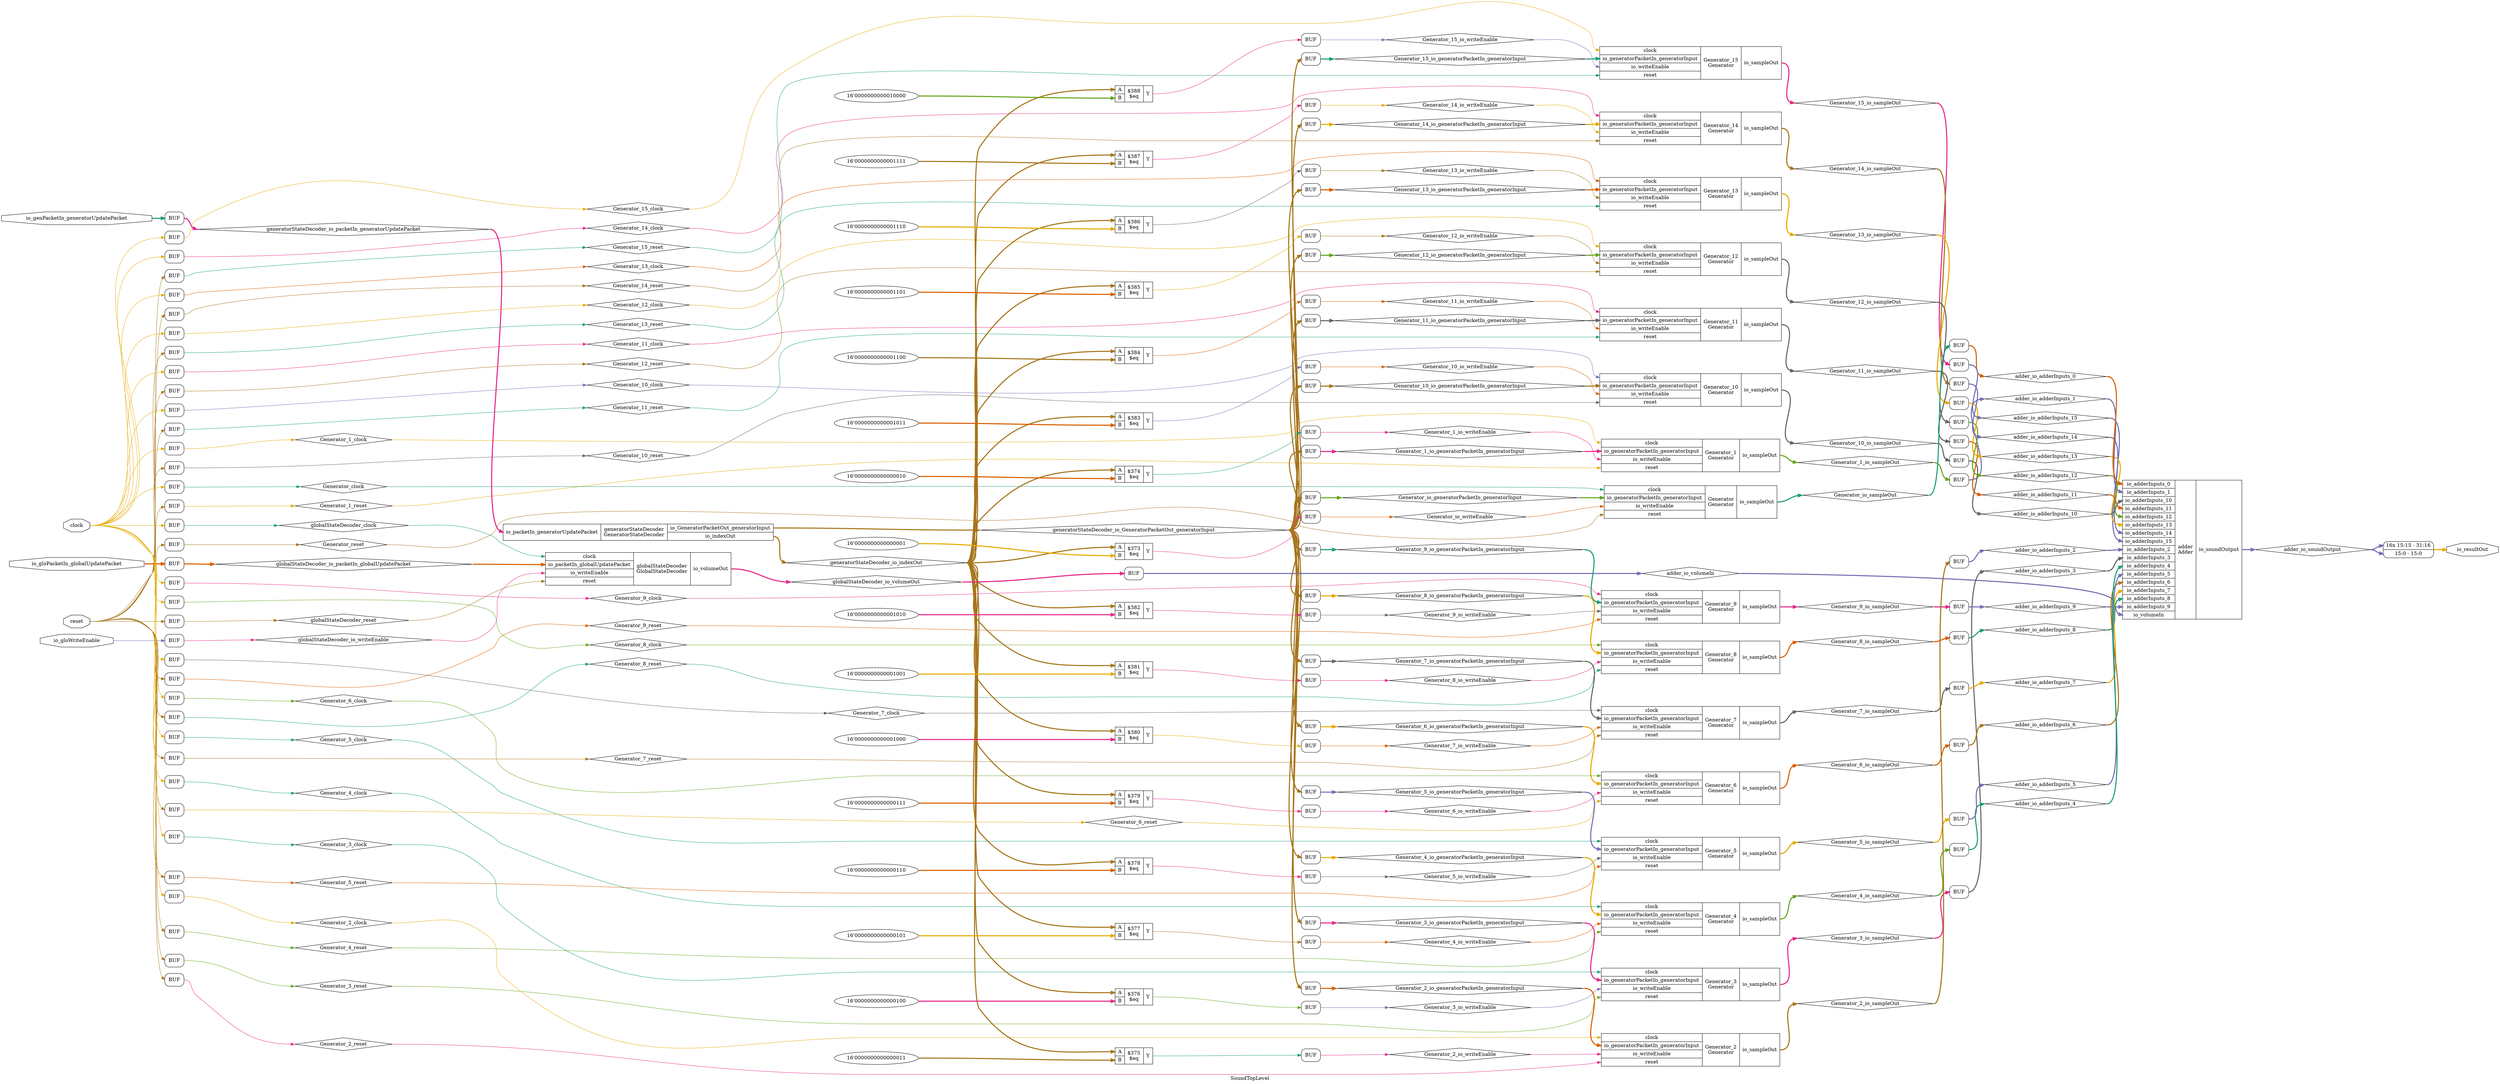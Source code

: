 digraph "SoundTopLevel" {
label="SoundTopLevel";
rankdir="LR";
remincross=true;
n17 [ shape=diamond, label="Generator_15_io_sampleOut", color="black", fontcolor="black" ];
n18 [ shape=diamond, label="Generator_15_io_writeEnable", color="black", fontcolor="black" ];
n19 [ shape=diamond, label="Generator_15_io_generatorPacketIn_generatorInput", color="black", fontcolor="black" ];
n20 [ shape=diamond, label="Generator_15_reset", color="black", fontcolor="black" ];
n21 [ shape=diamond, label="Generator_15_clock", color="black", fontcolor="black" ];
n22 [ shape=diamond, label="Generator_14_io_sampleOut", color="black", fontcolor="black" ];
n23 [ shape=diamond, label="Generator_14_io_writeEnable", color="black", fontcolor="black" ];
n24 [ shape=diamond, label="Generator_14_io_generatorPacketIn_generatorInput", color="black", fontcolor="black" ];
n25 [ shape=diamond, label="Generator_14_reset", color="black", fontcolor="black" ];
n26 [ shape=diamond, label="Generator_14_clock", color="black", fontcolor="black" ];
n27 [ shape=diamond, label="Generator_13_io_sampleOut", color="black", fontcolor="black" ];
n28 [ shape=diamond, label="Generator_13_io_writeEnable", color="black", fontcolor="black" ];
n29 [ shape=diamond, label="Generator_13_io_generatorPacketIn_generatorInput", color="black", fontcolor="black" ];
n30 [ shape=diamond, label="Generator_13_reset", color="black", fontcolor="black" ];
n31 [ shape=diamond, label="Generator_13_clock", color="black", fontcolor="black" ];
n32 [ shape=diamond, label="Generator_12_io_sampleOut", color="black", fontcolor="black" ];
n33 [ shape=diamond, label="Generator_12_io_writeEnable", color="black", fontcolor="black" ];
n34 [ shape=diamond, label="Generator_12_io_generatorPacketIn_generatorInput", color="black", fontcolor="black" ];
n35 [ shape=diamond, label="Generator_12_reset", color="black", fontcolor="black" ];
n36 [ shape=diamond, label="Generator_12_clock", color="black", fontcolor="black" ];
n37 [ shape=diamond, label="Generator_11_io_sampleOut", color="black", fontcolor="black" ];
n38 [ shape=diamond, label="Generator_11_io_writeEnable", color="black", fontcolor="black" ];
n39 [ shape=diamond, label="Generator_11_io_generatorPacketIn_generatorInput", color="black", fontcolor="black" ];
n40 [ shape=diamond, label="Generator_11_reset", color="black", fontcolor="black" ];
n41 [ shape=diamond, label="Generator_11_clock", color="black", fontcolor="black" ];
n42 [ shape=diamond, label="Generator_10_io_sampleOut", color="black", fontcolor="black" ];
n43 [ shape=diamond, label="Generator_10_io_writeEnable", color="black", fontcolor="black" ];
n44 [ shape=diamond, label="Generator_10_io_generatorPacketIn_generatorInput", color="black", fontcolor="black" ];
n45 [ shape=diamond, label="Generator_10_reset", color="black", fontcolor="black" ];
n46 [ shape=diamond, label="Generator_10_clock", color="black", fontcolor="black" ];
n47 [ shape=diamond, label="Generator_9_io_sampleOut", color="black", fontcolor="black" ];
n48 [ shape=diamond, label="Generator_9_io_writeEnable", color="black", fontcolor="black" ];
n49 [ shape=diamond, label="Generator_9_io_generatorPacketIn_generatorInput", color="black", fontcolor="black" ];
n50 [ shape=diamond, label="Generator_9_reset", color="black", fontcolor="black" ];
n51 [ shape=diamond, label="Generator_9_clock", color="black", fontcolor="black" ];
n52 [ shape=diamond, label="Generator_8_io_sampleOut", color="black", fontcolor="black" ];
n53 [ shape=diamond, label="Generator_8_io_writeEnable", color="black", fontcolor="black" ];
n54 [ shape=diamond, label="Generator_8_io_generatorPacketIn_generatorInput", color="black", fontcolor="black" ];
n55 [ shape=diamond, label="Generator_8_reset", color="black", fontcolor="black" ];
n56 [ shape=diamond, label="Generator_8_clock", color="black", fontcolor="black" ];
n57 [ shape=diamond, label="Generator_7_io_sampleOut", color="black", fontcolor="black" ];
n58 [ shape=diamond, label="Generator_7_io_writeEnable", color="black", fontcolor="black" ];
n59 [ shape=diamond, label="Generator_7_io_generatorPacketIn_generatorInput", color="black", fontcolor="black" ];
n60 [ shape=diamond, label="Generator_7_reset", color="black", fontcolor="black" ];
n61 [ shape=diamond, label="Generator_7_clock", color="black", fontcolor="black" ];
n62 [ shape=diamond, label="Generator_6_io_sampleOut", color="black", fontcolor="black" ];
n63 [ shape=diamond, label="Generator_6_io_writeEnable", color="black", fontcolor="black" ];
n64 [ shape=diamond, label="Generator_6_io_generatorPacketIn_generatorInput", color="black", fontcolor="black" ];
n65 [ shape=diamond, label="Generator_6_reset", color="black", fontcolor="black" ];
n66 [ shape=diamond, label="Generator_6_clock", color="black", fontcolor="black" ];
n67 [ shape=diamond, label="Generator_5_io_sampleOut", color="black", fontcolor="black" ];
n68 [ shape=diamond, label="Generator_5_io_writeEnable", color="black", fontcolor="black" ];
n69 [ shape=diamond, label="Generator_5_io_generatorPacketIn_generatorInput", color="black", fontcolor="black" ];
n70 [ shape=diamond, label="Generator_5_reset", color="black", fontcolor="black" ];
n71 [ shape=diamond, label="Generator_5_clock", color="black", fontcolor="black" ];
n72 [ shape=diamond, label="Generator_4_io_sampleOut", color="black", fontcolor="black" ];
n73 [ shape=diamond, label="Generator_4_io_writeEnable", color="black", fontcolor="black" ];
n74 [ shape=diamond, label="Generator_4_io_generatorPacketIn_generatorInput", color="black", fontcolor="black" ];
n75 [ shape=diamond, label="Generator_4_reset", color="black", fontcolor="black" ];
n76 [ shape=diamond, label="Generator_4_clock", color="black", fontcolor="black" ];
n77 [ shape=diamond, label="Generator_3_io_sampleOut", color="black", fontcolor="black" ];
n78 [ shape=diamond, label="Generator_3_io_writeEnable", color="black", fontcolor="black" ];
n79 [ shape=diamond, label="Generator_3_io_generatorPacketIn_generatorInput", color="black", fontcolor="black" ];
n80 [ shape=diamond, label="Generator_3_reset", color="black", fontcolor="black" ];
n81 [ shape=diamond, label="Generator_3_clock", color="black", fontcolor="black" ];
n82 [ shape=diamond, label="Generator_2_io_sampleOut", color="black", fontcolor="black" ];
n83 [ shape=diamond, label="Generator_2_io_writeEnable", color="black", fontcolor="black" ];
n84 [ shape=diamond, label="Generator_2_io_generatorPacketIn_generatorInput", color="black", fontcolor="black" ];
n85 [ shape=diamond, label="Generator_2_reset", color="black", fontcolor="black" ];
n86 [ shape=diamond, label="Generator_2_clock", color="black", fontcolor="black" ];
n87 [ shape=diamond, label="Generator_1_io_sampleOut", color="black", fontcolor="black" ];
n88 [ shape=diamond, label="Generator_1_io_writeEnable", color="black", fontcolor="black" ];
n89 [ shape=diamond, label="Generator_1_io_generatorPacketIn_generatorInput", color="black", fontcolor="black" ];
n90 [ shape=diamond, label="Generator_1_reset", color="black", fontcolor="black" ];
n91 [ shape=diamond, label="Generator_1_clock", color="black", fontcolor="black" ];
n92 [ shape=diamond, label="Generator_io_sampleOut", color="black", fontcolor="black" ];
n93 [ shape=diamond, label="Generator_io_writeEnable", color="black", fontcolor="black" ];
n94 [ shape=diamond, label="Generator_io_generatorPacketIn_generatorInput", color="black", fontcolor="black" ];
n95 [ shape=diamond, label="Generator_reset", color="black", fontcolor="black" ];
n96 [ shape=diamond, label="Generator_clock", color="black", fontcolor="black" ];
n97 [ shape=diamond, label="adder_io_soundOutput", color="black", fontcolor="black" ];
n98 [ shape=diamond, label="adder_io_volumeIn", color="black", fontcolor="black" ];
n99 [ shape=diamond, label="adder_io_adderInputs_15", color="black", fontcolor="black" ];
n100 [ shape=diamond, label="adder_io_adderInputs_14", color="black", fontcolor="black" ];
n101 [ shape=diamond, label="adder_io_adderInputs_13", color="black", fontcolor="black" ];
n102 [ shape=diamond, label="adder_io_adderInputs_12", color="black", fontcolor="black" ];
n103 [ shape=diamond, label="adder_io_adderInputs_11", color="black", fontcolor="black" ];
n104 [ shape=diamond, label="adder_io_adderInputs_10", color="black", fontcolor="black" ];
n105 [ shape=diamond, label="adder_io_adderInputs_9", color="black", fontcolor="black" ];
n106 [ shape=diamond, label="adder_io_adderInputs_8", color="black", fontcolor="black" ];
n107 [ shape=diamond, label="adder_io_adderInputs_7", color="black", fontcolor="black" ];
n108 [ shape=diamond, label="adder_io_adderInputs_6", color="black", fontcolor="black" ];
n109 [ shape=diamond, label="adder_io_adderInputs_5", color="black", fontcolor="black" ];
n110 [ shape=diamond, label="adder_io_adderInputs_4", color="black", fontcolor="black" ];
n111 [ shape=diamond, label="adder_io_adderInputs_3", color="black", fontcolor="black" ];
n112 [ shape=diamond, label="adder_io_adderInputs_2", color="black", fontcolor="black" ];
n113 [ shape=diamond, label="adder_io_adderInputs_1", color="black", fontcolor="black" ];
n114 [ shape=diamond, label="adder_io_adderInputs_0", color="black", fontcolor="black" ];
n115 [ shape=diamond, label="generatorStateDecoder_io_GeneratorPacketOut_generatorInput", color="black", fontcolor="black" ];
n116 [ shape=diamond, label="generatorStateDecoder_io_indexOut", color="black", fontcolor="black" ];
n117 [ shape=diamond, label="generatorStateDecoder_io_packetIn_generatorUpdatePacket", color="black", fontcolor="black" ];
n118 [ shape=diamond, label="globalStateDecoder_io_volumeOut", color="black", fontcolor="black" ];
n119 [ shape=diamond, label="globalStateDecoder_io_writeEnable", color="black", fontcolor="black" ];
n120 [ shape=diamond, label="globalStateDecoder_io_packetIn_globalUpdatePacket", color="black", fontcolor="black" ];
n121 [ shape=diamond, label="globalStateDecoder_reset", color="black", fontcolor="black" ];
n122 [ shape=diamond, label="globalStateDecoder_clock", color="black", fontcolor="black" ];
n123 [ shape=octagon, label="io_resultOut", color="black", fontcolor="black" ];
n124 [ shape=octagon, label="io_gloWriteEnable", color="black", fontcolor="black" ];
n125 [ shape=octagon, label="io_gloPacketIn_globalUpdatePacket", color="black", fontcolor="black" ];
n126 [ shape=octagon, label="io_genPacketIn_generatorUpdatePacket", color="black", fontcolor="black" ];
n127 [ shape=octagon, label="reset", color="black", fontcolor="black" ];
n128 [ shape=octagon, label="clock", color="black", fontcolor="black" ];
{ rank="source"; n124; n125; n126; n127; n128;}
{ rank="sink"; n123;}
v0 [ label="16'0000000000010000" ];
c132 [ shape=record, label="{{<p129> A|<p130> B}|$388\n$eq|{<p131> Y}}" ];
v1 [ label="16'0000000000001111" ];
c133 [ shape=record, label="{{<p129> A|<p130> B}|$387\n$eq|{<p131> Y}}" ];
v2 [ label="16'0000000000001110" ];
c134 [ shape=record, label="{{<p129> A|<p130> B}|$386\n$eq|{<p131> Y}}" ];
v3 [ label="16'0000000000001101" ];
c135 [ shape=record, label="{{<p129> A|<p130> B}|$385\n$eq|{<p131> Y}}" ];
v4 [ label="16'0000000000001100" ];
c136 [ shape=record, label="{{<p129> A|<p130> B}|$384\n$eq|{<p131> Y}}" ];
v5 [ label="16'0000000000001011" ];
c137 [ shape=record, label="{{<p129> A|<p130> B}|$383\n$eq|{<p131> Y}}" ];
v6 [ label="16'0000000000001010" ];
c138 [ shape=record, label="{{<p129> A|<p130> B}|$382\n$eq|{<p131> Y}}" ];
v7 [ label="16'0000000000001001" ];
c139 [ shape=record, label="{{<p129> A|<p130> B}|$381\n$eq|{<p131> Y}}" ];
v8 [ label="16'0000000000001000" ];
c140 [ shape=record, label="{{<p129> A|<p130> B}|$380\n$eq|{<p131> Y}}" ];
v9 [ label="16'0000000000000111" ];
c141 [ shape=record, label="{{<p129> A|<p130> B}|$379\n$eq|{<p131> Y}}" ];
v10 [ label="16'0000000000000110" ];
c142 [ shape=record, label="{{<p129> A|<p130> B}|$378\n$eq|{<p131> Y}}" ];
v11 [ label="16'0000000000000101" ];
c143 [ shape=record, label="{{<p129> A|<p130> B}|$377\n$eq|{<p131> Y}}" ];
v12 [ label="16'0000000000000100" ];
c144 [ shape=record, label="{{<p129> A|<p130> B}|$376\n$eq|{<p131> Y}}" ];
v13 [ label="16'0000000000000011" ];
c145 [ shape=record, label="{{<p129> A|<p130> B}|$375\n$eq|{<p131> Y}}" ];
v14 [ label="16'0000000000000010" ];
c146 [ shape=record, label="{{<p129> A|<p130> B}|$374\n$eq|{<p131> Y}}" ];
v15 [ label="16'0000000000000001" ];
c147 [ shape=record, label="{{<p129> A|<p130> B}|$373\n$eq|{<p131> Y}}" ];
c151 [ shape=record, label="{{<p128> clock|<p148> io_generatorPacketIn_generatorInput|<p149> io_writeEnable|<p127> reset}|Generator_15\nGenerator|{<p150> io_sampleOut}}" ];
c152 [ shape=record, label="{{<p128> clock|<p148> io_generatorPacketIn_generatorInput|<p149> io_writeEnable|<p127> reset}|Generator_14\nGenerator|{<p150> io_sampleOut}}" ];
c153 [ shape=record, label="{{<p128> clock|<p148> io_generatorPacketIn_generatorInput|<p149> io_writeEnable|<p127> reset}|Generator_13\nGenerator|{<p150> io_sampleOut}}" ];
c154 [ shape=record, label="{{<p128> clock|<p148> io_generatorPacketIn_generatorInput|<p149> io_writeEnable|<p127> reset}|Generator_12\nGenerator|{<p150> io_sampleOut}}" ];
c155 [ shape=record, label="{{<p128> clock|<p148> io_generatorPacketIn_generatorInput|<p149> io_writeEnable|<p127> reset}|Generator_11\nGenerator|{<p150> io_sampleOut}}" ];
c156 [ shape=record, label="{{<p128> clock|<p148> io_generatorPacketIn_generatorInput|<p149> io_writeEnable|<p127> reset}|Generator_10\nGenerator|{<p150> io_sampleOut}}" ];
c157 [ shape=record, label="{{<p128> clock|<p148> io_generatorPacketIn_generatorInput|<p149> io_writeEnable|<p127> reset}|Generator_9\nGenerator|{<p150> io_sampleOut}}" ];
c158 [ shape=record, label="{{<p128> clock|<p148> io_generatorPacketIn_generatorInput|<p149> io_writeEnable|<p127> reset}|Generator_8\nGenerator|{<p150> io_sampleOut}}" ];
c159 [ shape=record, label="{{<p128> clock|<p148> io_generatorPacketIn_generatorInput|<p149> io_writeEnable|<p127> reset}|Generator_7\nGenerator|{<p150> io_sampleOut}}" ];
c160 [ shape=record, label="{{<p128> clock|<p148> io_generatorPacketIn_generatorInput|<p149> io_writeEnable|<p127> reset}|Generator_6\nGenerator|{<p150> io_sampleOut}}" ];
c161 [ shape=record, label="{{<p128> clock|<p148> io_generatorPacketIn_generatorInput|<p149> io_writeEnable|<p127> reset}|Generator_5\nGenerator|{<p150> io_sampleOut}}" ];
c162 [ shape=record, label="{{<p128> clock|<p148> io_generatorPacketIn_generatorInput|<p149> io_writeEnable|<p127> reset}|Generator_4\nGenerator|{<p150> io_sampleOut}}" ];
c163 [ shape=record, label="{{<p128> clock|<p148> io_generatorPacketIn_generatorInput|<p149> io_writeEnable|<p127> reset}|Generator_3\nGenerator|{<p150> io_sampleOut}}" ];
c164 [ shape=record, label="{{<p128> clock|<p148> io_generatorPacketIn_generatorInput|<p149> io_writeEnable|<p127> reset}|Generator_2\nGenerator|{<p150> io_sampleOut}}" ];
c165 [ shape=record, label="{{<p128> clock|<p148> io_generatorPacketIn_generatorInput|<p149> io_writeEnable|<p127> reset}|Generator_1\nGenerator|{<p150> io_sampleOut}}" ];
c166 [ shape=record, label="{{<p128> clock|<p148> io_generatorPacketIn_generatorInput|<p149> io_writeEnable|<p127> reset}|Generator\nGenerator|{<p150> io_sampleOut}}" ];
c185 [ shape=record, label="{{<p167> io_adderInputs_0|<p168> io_adderInputs_1|<p169> io_adderInputs_10|<p170> io_adderInputs_11|<p171> io_adderInputs_12|<p172> io_adderInputs_13|<p173> io_adderInputs_14|<p174> io_adderInputs_15|<p175> io_adderInputs_2|<p176> io_adderInputs_3|<p177> io_adderInputs_4|<p178> io_adderInputs_5|<p179> io_adderInputs_6|<p180> io_adderInputs_7|<p181> io_adderInputs_8|<p182> io_adderInputs_9|<p183> io_volumeIn}|adder\nAdder|{<p184> io_soundOutput}}" ];
c189 [ shape=record, label="{{<p186> io_packetIn_generatorUpdatePacket}|generatorStateDecoder\nGeneratorStateDecoder|{<p187> io_GeneratorPacketOut_generatorInput|<p188> io_indexOut}}" ];
c192 [ shape=record, label="{{<p128> clock|<p190> io_packetIn_globalUpdatePacket|<p149> io_writeEnable|<p127> reset}|globalStateDecoder\nGlobalStateDecoder|{<p191> io_volumeOut}}" ];
x16 [ shape=record, style=rounded, label="<s16> 16x 15:15 - 31:16 |<s0> 15:0 - 15:0 " ];
x17 [shape=box, style=rounded, label="BUF"];
x18 [shape=box, style=rounded, label="BUF"];
x19 [shape=box, style=rounded, label="BUF"];
x20 [shape=box, style=rounded, label="BUF"];
x21 [shape=box, style=rounded, label="BUF"];
x22 [shape=box, style=rounded, label="BUF"];
x23 [shape=box, style=rounded, label="BUF"];
x24 [shape=box, style=rounded, label="BUF"];
x25 [shape=box, style=rounded, label="BUF"];
x26 [shape=box, style=rounded, label="BUF"];
x27 [shape=box, style=rounded, label="BUF"];
x28 [shape=box, style=rounded, label="BUF"];
x29 [shape=box, style=rounded, label="BUF"];
x30 [shape=box, style=rounded, label="BUF"];
x31 [shape=box, style=rounded, label="BUF"];
x32 [shape=box, style=rounded, label="BUF"];
x33 [shape=box, style=rounded, label="BUF"];
x34 [shape=box, style=rounded, label="BUF"];
x35 [shape=box, style=rounded, label="BUF"];
x36 [shape=box, style=rounded, label="BUF"];
x37 [shape=box, style=rounded, label="BUF"];
x38 [shape=box, style=rounded, label="BUF"];
x39 [shape=box, style=rounded, label="BUF"];
x40 [shape=box, style=rounded, label="BUF"];
x41 [shape=box, style=rounded, label="BUF"];
x42 [shape=box, style=rounded, label="BUF"];
x43 [shape=box, style=rounded, label="BUF"];
x44 [shape=box, style=rounded, label="BUF"];
x45 [shape=box, style=rounded, label="BUF"];
x46 [shape=box, style=rounded, label="BUF"];
x47 [shape=box, style=rounded, label="BUF"];
x48 [shape=box, style=rounded, label="BUF"];
x49 [shape=box, style=rounded, label="BUF"];
x50 [shape=box, style=rounded, label="BUF"];
x51 [shape=box, style=rounded, label="BUF"];
x52 [shape=box, style=rounded, label="BUF"];
x53 [shape=box, style=rounded, label="BUF"];
x54 [shape=box, style=rounded, label="BUF"];
x55 [shape=box, style=rounded, label="BUF"];
x56 [shape=box, style=rounded, label="BUF"];
x57 [shape=box, style=rounded, label="BUF"];
x58 [shape=box, style=rounded, label="BUF"];
x59 [shape=box, style=rounded, label="BUF"];
x60 [shape=box, style=rounded, label="BUF"];
x61 [shape=box, style=rounded, label="BUF"];
x62 [shape=box, style=rounded, label="BUF"];
x63 [shape=box, style=rounded, label="BUF"];
x64 [shape=box, style=rounded, label="BUF"];
x65 [shape=box, style=rounded, label="BUF"];
x66 [shape=box, style=rounded, label="BUF"];
x67 [shape=box, style=rounded, label="BUF"];
x68 [shape=box, style=rounded, label="BUF"];
x69 [shape=box, style=rounded, label="BUF"];
x70 [shape=box, style=rounded, label="BUF"];
x71 [shape=box, style=rounded, label="BUF"];
x72 [shape=box, style=rounded, label="BUF"];
x73 [shape=box, style=rounded, label="BUF"];
x74 [shape=box, style=rounded, label="BUF"];
x75 [shape=box, style=rounded, label="BUF"];
x76 [shape=box, style=rounded, label="BUF"];
x77 [shape=box, style=rounded, label="BUF"];
x78 [shape=box, style=rounded, label="BUF"];
x79 [shape=box, style=rounded, label="BUF"];
x80 [shape=box, style=rounded, label="BUF"];
x81 [shape=box, style=rounded, label="BUF"];
x82 [shape=box, style=rounded, label="BUF"];
x83 [shape=box, style=rounded, label="BUF"];
x84 [shape=box, style=rounded, label="BUF"];
x85 [shape=box, style=rounded, label="BUF"];
x86 [shape=box, style=rounded, label="BUF"];
x87 [shape=box, style=rounded, label="BUF"];
x88 [shape=box, style=rounded, label="BUF"];
x89 [shape=box, style=rounded, label="BUF"];
x90 [shape=box, style=rounded, label="BUF"];
x91 [shape=box, style=rounded, label="BUF"];
x92 [shape=box, style=rounded, label="BUF"];
x93 [shape=box, style=rounded, label="BUF"];
x94 [shape=box, style=rounded, label="BUF"];
x95 [shape=box, style=rounded, label="BUF"];
x96 [shape=box, style=rounded, label="BUF"];
x97 [shape=box, style=rounded, label="BUF"];
x98 [shape=box, style=rounded, label="BUF"];
x99 [shape=box, style=rounded, label="BUF"];
x100 [shape=box, style=rounded, label="BUF"];
x101 [shape=box, style=rounded, label="BUF"];
x102 [shape=box, style=rounded, label="BUF"];
c132:p131:e -> x102:w:w [colorscheme="dark28", color="4", fontcolor="4", label=""];
c141:p131:e -> x66:w:w [colorscheme="dark28", color="4", fontcolor="4", label=""];
x36:e:e -> n100:w [colorscheme="dark28", color="3", fontcolor="3", style="setlinewidth(3)", label=""];
n100:e -> c185:p173:w [colorscheme="dark28", color="3", fontcolor="3", style="setlinewidth(3)", label=""];
x35:e:e -> n101:w [colorscheme="dark28", color="6", fontcolor="6", style="setlinewidth(3)", label=""];
n101:e -> c185:p172:w [colorscheme="dark28", color="6", fontcolor="6", style="setlinewidth(3)", label=""];
x34:e:e -> n102:w [colorscheme="dark28", color="5", fontcolor="5", style="setlinewidth(3)", label=""];
n102:e -> c185:p171:w [colorscheme="dark28", color="5", fontcolor="5", style="setlinewidth(3)", label=""];
x33:e:e -> n103:w [colorscheme="dark28", color="2", fontcolor="2", style="setlinewidth(3)", label=""];
n103:e -> c185:p170:w [colorscheme="dark28", color="2", fontcolor="2", style="setlinewidth(3)", label=""];
x32:e:e -> n104:w [colorscheme="dark28", color="8", fontcolor="8", style="setlinewidth(3)", label=""];
n104:e -> c185:p169:w [colorscheme="dark28", color="8", fontcolor="8", style="setlinewidth(3)", label=""];
x31:e:e -> n105:w [colorscheme="dark28", color="3", fontcolor="3", style="setlinewidth(3)", label=""];
n105:e -> c185:p182:w [colorscheme="dark28", color="3", fontcolor="3", style="setlinewidth(3)", label=""];
x30:e:e -> n106:w [colorscheme="dark28", color="1", fontcolor="1", style="setlinewidth(3)", label=""];
n106:e -> c185:p181:w [colorscheme="dark28", color="1", fontcolor="1", style="setlinewidth(3)", label=""];
x29:e:e -> n107:w [colorscheme="dark28", color="6", fontcolor="6", style="setlinewidth(3)", label=""];
n107:e -> c185:p180:w [colorscheme="dark28", color="6", fontcolor="6", style="setlinewidth(3)", label=""];
x28:e:e -> n108:w [colorscheme="dark28", color="7", fontcolor="7", style="setlinewidth(3)", label=""];
n108:e -> c185:p179:w [colorscheme="dark28", color="7", fontcolor="7", style="setlinewidth(3)", label=""];
x27:e:e -> n109:w [colorscheme="dark28", color="3", fontcolor="3", style="setlinewidth(3)", label=""];
n109:e -> c185:p178:w [colorscheme="dark28", color="3", fontcolor="3", style="setlinewidth(3)", label=""];
c142:p131:e -> x62:w:w [colorscheme="dark28", color="4", fontcolor="4", label=""];
x26:e:e -> n110:w [colorscheme="dark28", color="1", fontcolor="1", style="setlinewidth(3)", label=""];
n110:e -> c185:p177:w [colorscheme="dark28", color="1", fontcolor="1", style="setlinewidth(3)", label=""];
x25:e:e -> n111:w [colorscheme="dark28", color="8", fontcolor="8", style="setlinewidth(3)", label=""];
n111:e -> c185:p176:w [colorscheme="dark28", color="8", fontcolor="8", style="setlinewidth(3)", label=""];
x24:e:e -> n112:w [colorscheme="dark28", color="3", fontcolor="3", style="setlinewidth(3)", label=""];
n112:e -> c185:p175:w [colorscheme="dark28", color="3", fontcolor="3", style="setlinewidth(3)", label=""];
x23:e:e -> n113:w [colorscheme="dark28", color="3", fontcolor="3", style="setlinewidth(3)", label=""];
n113:e -> c185:p168:w [colorscheme="dark28", color="3", fontcolor="3", style="setlinewidth(3)", label=""];
x22:e:e -> n114:w [colorscheme="dark28", color="2", fontcolor="2", style="setlinewidth(3)", label=""];
n114:e -> c185:p167:w [colorscheme="dark28", color="2", fontcolor="2", style="setlinewidth(3)", label=""];
c189:p187:e -> n115:w [colorscheme="dark28", color="7", fontcolor="7", style="setlinewidth(3)", label=""];
n115:e -> x101:w:w [colorscheme="dark28", color="7", fontcolor="7", style="setlinewidth(3)", label=""];
n115:e -> x41:w:w [colorscheme="dark28", color="7", fontcolor="7", style="setlinewidth(3)", label=""];
n115:e -> x45:w:w [colorscheme="dark28", color="7", fontcolor="7", style="setlinewidth(3)", label=""];
n115:e -> x49:w:w [colorscheme="dark28", color="7", fontcolor="7", style="setlinewidth(3)", label=""];
n115:e -> x53:w:w [colorscheme="dark28", color="7", fontcolor="7", style="setlinewidth(3)", label=""];
n115:e -> x57:w:w [colorscheme="dark28", color="7", fontcolor="7", style="setlinewidth(3)", label=""];
n115:e -> x61:w:w [colorscheme="dark28", color="7", fontcolor="7", style="setlinewidth(3)", label=""];
n115:e -> x65:w:w [colorscheme="dark28", color="7", fontcolor="7", style="setlinewidth(3)", label=""];
n115:e -> x69:w:w [colorscheme="dark28", color="7", fontcolor="7", style="setlinewidth(3)", label=""];
n115:e -> x73:w:w [colorscheme="dark28", color="7", fontcolor="7", style="setlinewidth(3)", label=""];
n115:e -> x77:w:w [colorscheme="dark28", color="7", fontcolor="7", style="setlinewidth(3)", label=""];
n115:e -> x81:w:w [colorscheme="dark28", color="7", fontcolor="7", style="setlinewidth(3)", label=""];
n115:e -> x85:w:w [colorscheme="dark28", color="7", fontcolor="7", style="setlinewidth(3)", label=""];
n115:e -> x89:w:w [colorscheme="dark28", color="7", fontcolor="7", style="setlinewidth(3)", label=""];
n115:e -> x93:w:w [colorscheme="dark28", color="7", fontcolor="7", style="setlinewidth(3)", label=""];
n115:e -> x97:w:w [colorscheme="dark28", color="7", fontcolor="7", style="setlinewidth(3)", label=""];
c189:p188:e -> n116:w [colorscheme="dark28", color="7", fontcolor="7", style="setlinewidth(3)", label=""];
n116:e -> c132:p129:w [colorscheme="dark28", color="7", fontcolor="7", style="setlinewidth(3)", label=""];
n116:e -> c133:p129:w [colorscheme="dark28", color="7", fontcolor="7", style="setlinewidth(3)", label=""];
n116:e -> c134:p129:w [colorscheme="dark28", color="7", fontcolor="7", style="setlinewidth(3)", label=""];
n116:e -> c135:p129:w [colorscheme="dark28", color="7", fontcolor="7", style="setlinewidth(3)", label=""];
n116:e -> c136:p129:w [colorscheme="dark28", color="7", fontcolor="7", style="setlinewidth(3)", label=""];
n116:e -> c137:p129:w [colorscheme="dark28", color="7", fontcolor="7", style="setlinewidth(3)", label=""];
n116:e -> c138:p129:w [colorscheme="dark28", color="7", fontcolor="7", style="setlinewidth(3)", label=""];
n116:e -> c139:p129:w [colorscheme="dark28", color="7", fontcolor="7", style="setlinewidth(3)", label=""];
n116:e -> c140:p129:w [colorscheme="dark28", color="7", fontcolor="7", style="setlinewidth(3)", label=""];
n116:e -> c141:p129:w [colorscheme="dark28", color="7", fontcolor="7", style="setlinewidth(3)", label=""];
n116:e -> c142:p129:w [colorscheme="dark28", color="7", fontcolor="7", style="setlinewidth(3)", label=""];
n116:e -> c143:p129:w [colorscheme="dark28", color="7", fontcolor="7", style="setlinewidth(3)", label=""];
n116:e -> c144:p129:w [colorscheme="dark28", color="7", fontcolor="7", style="setlinewidth(3)", label=""];
n116:e -> c145:p129:w [colorscheme="dark28", color="7", fontcolor="7", style="setlinewidth(3)", label=""];
n116:e -> c146:p129:w [colorscheme="dark28", color="7", fontcolor="7", style="setlinewidth(3)", label=""];
n116:e -> c147:p129:w [colorscheme="dark28", color="7", fontcolor="7", style="setlinewidth(3)", label=""];
x21:e:e -> n117:w [colorscheme="dark28", color="4", fontcolor="4", style="setlinewidth(3)", label=""];
n117:e -> c189:p186:w [colorscheme="dark28", color="4", fontcolor="4", style="setlinewidth(3)", label=""];
c192:p191:e -> n118:w [colorscheme="dark28", color="4", fontcolor="4", style="setlinewidth(3)", label=""];
n118:e -> x38:w:w [colorscheme="dark28", color="4", fontcolor="4", style="setlinewidth(3)", label=""];
x20:e:e -> n119:w [colorscheme="dark28", color="4", fontcolor="4", label=""];
n119:e -> c192:p149:w [colorscheme="dark28", color="4", fontcolor="4", label=""];
c143:p131:e -> x58:w:w [colorscheme="dark28", color="7", fontcolor="7", label=""];
x19:e:e -> n120:w [colorscheme="dark28", color="2", fontcolor="2", style="setlinewidth(3)", label=""];
n120:e -> c192:p190:w [colorscheme="dark28", color="2", fontcolor="2", style="setlinewidth(3)", label=""];
x18:e:e -> n121:w [colorscheme="dark28", color="7", fontcolor="7", label=""];
n121:e -> c192:p127:w [colorscheme="dark28", color="7", fontcolor="7", label=""];
x17:e:e -> n122:w [colorscheme="dark28", color="1", fontcolor="1", label=""];
n122:e -> c192:p128:w [colorscheme="dark28", color="1", fontcolor="1", label=""];
x16:e -> n123:w [colorscheme="dark28", color="6", fontcolor="6", style="setlinewidth(3)", label=""];
n124:e -> x20:w:w [colorscheme="dark28", color="3", fontcolor="3", label=""];
n125:e -> x19:w:w [colorscheme="dark28", color="2", fontcolor="2", style="setlinewidth(3)", label=""];
n126:e -> x21:w:w [colorscheme="dark28", color="1", fontcolor="1", style="setlinewidth(3)", label=""];
n127:e -> x100:w:w [colorscheme="dark28", color="7", fontcolor="7", label=""];
n127:e -> x18:w:w [colorscheme="dark28", color="7", fontcolor="7", label=""];
n127:e -> x40:w:w [colorscheme="dark28", color="7", fontcolor="7", label=""];
n127:e -> x44:w:w [colorscheme="dark28", color="7", fontcolor="7", label=""];
n127:e -> x48:w:w [colorscheme="dark28", color="7", fontcolor="7", label=""];
n127:e -> x52:w:w [colorscheme="dark28", color="7", fontcolor="7", label=""];
n127:e -> x56:w:w [colorscheme="dark28", color="7", fontcolor="7", label=""];
n127:e -> x60:w:w [colorscheme="dark28", color="7", fontcolor="7", label=""];
n127:e -> x64:w:w [colorscheme="dark28", color="7", fontcolor="7", label=""];
n127:e -> x68:w:w [colorscheme="dark28", color="7", fontcolor="7", label=""];
n127:e -> x72:w:w [colorscheme="dark28", color="7", fontcolor="7", label=""];
n127:e -> x76:w:w [colorscheme="dark28", color="7", fontcolor="7", label=""];
n127:e -> x80:w:w [colorscheme="dark28", color="7", fontcolor="7", label=""];
n127:e -> x84:w:w [colorscheme="dark28", color="7", fontcolor="7", label=""];
n127:e -> x88:w:w [colorscheme="dark28", color="7", fontcolor="7", label=""];
n127:e -> x92:w:w [colorscheme="dark28", color="7", fontcolor="7", label=""];
n127:e -> x96:w:w [colorscheme="dark28", color="7", fontcolor="7", label=""];
n128:e -> x17:w:w [colorscheme="dark28", color="6", fontcolor="6", label=""];
n128:e -> x39:w:w [colorscheme="dark28", color="6", fontcolor="6", label=""];
n128:e -> x43:w:w [colorscheme="dark28", color="6", fontcolor="6", label=""];
n128:e -> x47:w:w [colorscheme="dark28", color="6", fontcolor="6", label=""];
n128:e -> x51:w:w [colorscheme="dark28", color="6", fontcolor="6", label=""];
n128:e -> x55:w:w [colorscheme="dark28", color="6", fontcolor="6", label=""];
n128:e -> x59:w:w [colorscheme="dark28", color="6", fontcolor="6", label=""];
n128:e -> x63:w:w [colorscheme="dark28", color="6", fontcolor="6", label=""];
n128:e -> x67:w:w [colorscheme="dark28", color="6", fontcolor="6", label=""];
n128:e -> x71:w:w [colorscheme="dark28", color="6", fontcolor="6", label=""];
n128:e -> x75:w:w [colorscheme="dark28", color="6", fontcolor="6", label=""];
n128:e -> x79:w:w [colorscheme="dark28", color="6", fontcolor="6", label=""];
n128:e -> x83:w:w [colorscheme="dark28", color="6", fontcolor="6", label=""];
n128:e -> x87:w:w [colorscheme="dark28", color="6", fontcolor="6", label=""];
n128:e -> x91:w:w [colorscheme="dark28", color="6", fontcolor="6", label=""];
n128:e -> x95:w:w [colorscheme="dark28", color="6", fontcolor="6", label=""];
n128:e -> x99:w:w [colorscheme="dark28", color="6", fontcolor="6", label=""];
c144:p131:e -> x54:w:w [colorscheme="dark28", color="5", fontcolor="5", label=""];
c145:p131:e -> x50:w:w [colorscheme="dark28", color="1", fontcolor="1", label=""];
c146:p131:e -> x46:w:w [colorscheme="dark28", color="1", fontcolor="1", label=""];
c147:p131:e -> x42:w:w [colorscheme="dark28", color="4", fontcolor="4", label=""];
c151:p150:e -> n17:w [colorscheme="dark28", color="4", fontcolor="4", style="setlinewidth(3)", label=""];
n17:e -> x37:w:w [colorscheme="dark28", color="4", fontcolor="4", style="setlinewidth(3)", label=""];
x102:e:e -> n18:w [colorscheme="dark28", color="3", fontcolor="3", label=""];
n18:e -> c151:p149:w [colorscheme="dark28", color="3", fontcolor="3", label=""];
x101:e:e -> n19:w [colorscheme="dark28", color="1", fontcolor="1", style="setlinewidth(3)", label=""];
n19:e -> c151:p148:w [colorscheme="dark28", color="1", fontcolor="1", style="setlinewidth(3)", label=""];
c133:p131:e -> x98:w:w [colorscheme="dark28", color="4", fontcolor="4", label=""];
x100:e:e -> n20:w [colorscheme="dark28", color="1", fontcolor="1", label=""];
n20:e -> c151:p127:w [colorscheme="dark28", color="1", fontcolor="1", label=""];
x99:e:e -> n21:w [colorscheme="dark28", color="6", fontcolor="6", label=""];
n21:e -> c151:p128:w [colorscheme="dark28", color="6", fontcolor="6", label=""];
c152:p150:e -> n22:w [colorscheme="dark28", color="7", fontcolor="7", style="setlinewidth(3)", label=""];
n22:e -> x36:w:w [colorscheme="dark28", color="7", fontcolor="7", style="setlinewidth(3)", label=""];
x98:e:e -> n23:w [colorscheme="dark28", color="6", fontcolor="6", label=""];
n23:e -> c152:p149:w [colorscheme="dark28", color="6", fontcolor="6", label=""];
x97:e:e -> n24:w [colorscheme="dark28", color="6", fontcolor="6", style="setlinewidth(3)", label=""];
n24:e -> c152:p148:w [colorscheme="dark28", color="6", fontcolor="6", style="setlinewidth(3)", label=""];
x96:e:e -> n25:w [colorscheme="dark28", color="7", fontcolor="7", label=""];
n25:e -> c152:p127:w [colorscheme="dark28", color="7", fontcolor="7", label=""];
x95:e:e -> n26:w [colorscheme="dark28", color="4", fontcolor="4", label=""];
n26:e -> c152:p128:w [colorscheme="dark28", color="4", fontcolor="4", label=""];
c153:p150:e -> n27:w [colorscheme="dark28", color="6", fontcolor="6", style="setlinewidth(3)", label=""];
n27:e -> x35:w:w [colorscheme="dark28", color="6", fontcolor="6", style="setlinewidth(3)", label=""];
x94:e:e -> n28:w [colorscheme="dark28", color="7", fontcolor="7", label=""];
n28:e -> c153:p149:w [colorscheme="dark28", color="7", fontcolor="7", label=""];
x93:e:e -> n29:w [colorscheme="dark28", color="2", fontcolor="2", style="setlinewidth(3)", label=""];
n29:e -> c153:p148:w [colorscheme="dark28", color="2", fontcolor="2", style="setlinewidth(3)", label=""];
c134:p131:e -> x94:w:w [colorscheme="dark28", color="8", fontcolor="8", label=""];
x92:e:e -> n30:w [colorscheme="dark28", color="1", fontcolor="1", label=""];
n30:e -> c153:p127:w [colorscheme="dark28", color="1", fontcolor="1", label=""];
x91:e:e -> n31:w [colorscheme="dark28", color="2", fontcolor="2", label=""];
n31:e -> c153:p128:w [colorscheme="dark28", color="2", fontcolor="2", label=""];
c154:p150:e -> n32:w [colorscheme="dark28", color="8", fontcolor="8", style="setlinewidth(3)", label=""];
n32:e -> x34:w:w [colorscheme="dark28", color="8", fontcolor="8", style="setlinewidth(3)", label=""];
x90:e:e -> n33:w [colorscheme="dark28", color="7", fontcolor="7", label=""];
n33:e -> c154:p149:w [colorscheme="dark28", color="7", fontcolor="7", label=""];
x89:e:e -> n34:w [colorscheme="dark28", color="5", fontcolor="5", style="setlinewidth(3)", label=""];
n34:e -> c154:p148:w [colorscheme="dark28", color="5", fontcolor="5", style="setlinewidth(3)", label=""];
x88:e:e -> n35:w [colorscheme="dark28", color="7", fontcolor="7", label=""];
n35:e -> c154:p127:w [colorscheme="dark28", color="7", fontcolor="7", label=""];
x87:e:e -> n36:w [colorscheme="dark28", color="6", fontcolor="6", label=""];
n36:e -> c154:p128:w [colorscheme="dark28", color="6", fontcolor="6", label=""];
c155:p150:e -> n37:w [colorscheme="dark28", color="8", fontcolor="8", style="setlinewidth(3)", label=""];
n37:e -> x33:w:w [colorscheme="dark28", color="8", fontcolor="8", style="setlinewidth(3)", label=""];
x86:e:e -> n38:w [colorscheme="dark28", color="2", fontcolor="2", label=""];
n38:e -> c155:p149:w [colorscheme="dark28", color="2", fontcolor="2", label=""];
x85:e:e -> n39:w [colorscheme="dark28", color="8", fontcolor="8", style="setlinewidth(3)", label=""];
n39:e -> c155:p148:w [colorscheme="dark28", color="8", fontcolor="8", style="setlinewidth(3)", label=""];
c135:p131:e -> x90:w:w [colorscheme="dark28", color="6", fontcolor="6", label=""];
x84:e:e -> n40:w [colorscheme="dark28", color="1", fontcolor="1", label=""];
n40:e -> c155:p127:w [colorscheme="dark28", color="1", fontcolor="1", label=""];
x83:e:e -> n41:w [colorscheme="dark28", color="4", fontcolor="4", label=""];
n41:e -> c155:p128:w [colorscheme="dark28", color="4", fontcolor="4", label=""];
c156:p150:e -> n42:w [colorscheme="dark28", color="8", fontcolor="8", style="setlinewidth(3)", label=""];
n42:e -> x32:w:w [colorscheme="dark28", color="8", fontcolor="8", style="setlinewidth(3)", label=""];
x82:e:e -> n43:w [colorscheme="dark28", color="2", fontcolor="2", label=""];
n43:e -> c156:p149:w [colorscheme="dark28", color="2", fontcolor="2", label=""];
x81:e:e -> n44:w [colorscheme="dark28", color="7", fontcolor="7", style="setlinewidth(3)", label=""];
n44:e -> c156:p148:w [colorscheme="dark28", color="7", fontcolor="7", style="setlinewidth(3)", label=""];
x80:e:e -> n45:w [colorscheme="dark28", color="8", fontcolor="8", label=""];
n45:e -> c156:p127:w [colorscheme="dark28", color="8", fontcolor="8", label=""];
x79:e:e -> n46:w [colorscheme="dark28", color="3", fontcolor="3", label=""];
n46:e -> c156:p128:w [colorscheme="dark28", color="3", fontcolor="3", label=""];
c157:p150:e -> n47:w [colorscheme="dark28", color="4", fontcolor="4", style="setlinewidth(3)", label=""];
n47:e -> x31:w:w [colorscheme="dark28", color="4", fontcolor="4", style="setlinewidth(3)", label=""];
x78:e:e -> n48:w [colorscheme="dark28", color="8", fontcolor="8", label=""];
n48:e -> c157:p149:w [colorscheme="dark28", color="8", fontcolor="8", label=""];
x77:e:e -> n49:w [colorscheme="dark28", color="1", fontcolor="1", style="setlinewidth(3)", label=""];
n49:e -> c157:p148:w [colorscheme="dark28", color="1", fontcolor="1", style="setlinewidth(3)", label=""];
c136:p131:e -> x86:w:w [colorscheme="dark28", color="2", fontcolor="2", label=""];
x76:e:e -> n50:w [colorscheme="dark28", color="2", fontcolor="2", label=""];
n50:e -> c157:p127:w [colorscheme="dark28", color="2", fontcolor="2", label=""];
x75:e:e -> n51:w [colorscheme="dark28", color="4", fontcolor="4", label=""];
n51:e -> c157:p128:w [colorscheme="dark28", color="4", fontcolor="4", label=""];
c158:p150:e -> n52:w [colorscheme="dark28", color="2", fontcolor="2", style="setlinewidth(3)", label=""];
n52:e -> x30:w:w [colorscheme="dark28", color="2", fontcolor="2", style="setlinewidth(3)", label=""];
x74:e:e -> n53:w [colorscheme="dark28", color="4", fontcolor="4", label=""];
n53:e -> c158:p149:w [colorscheme="dark28", color="4", fontcolor="4", label=""];
x73:e:e -> n54:w [colorscheme="dark28", color="6", fontcolor="6", style="setlinewidth(3)", label=""];
n54:e -> c158:p148:w [colorscheme="dark28", color="6", fontcolor="6", style="setlinewidth(3)", label=""];
x72:e:e -> n55:w [colorscheme="dark28", color="1", fontcolor="1", label=""];
n55:e -> c158:p127:w [colorscheme="dark28", color="1", fontcolor="1", label=""];
x71:e:e -> n56:w [colorscheme="dark28", color="5", fontcolor="5", label=""];
n56:e -> c158:p128:w [colorscheme="dark28", color="5", fontcolor="5", label=""];
c159:p150:e -> n57:w [colorscheme="dark28", color="8", fontcolor="8", style="setlinewidth(3)", label=""];
n57:e -> x29:w:w [colorscheme="dark28", color="8", fontcolor="8", style="setlinewidth(3)", label=""];
x70:e:e -> n58:w [colorscheme="dark28", color="2", fontcolor="2", label=""];
n58:e -> c159:p149:w [colorscheme="dark28", color="2", fontcolor="2", label=""];
x69:e:e -> n59:w [colorscheme="dark28", color="8", fontcolor="8", style="setlinewidth(3)", label=""];
n59:e -> c159:p148:w [colorscheme="dark28", color="8", fontcolor="8", style="setlinewidth(3)", label=""];
c137:p131:e -> x82:w:w [colorscheme="dark28", color="3", fontcolor="3", label=""];
x68:e:e -> n60:w [colorscheme="dark28", color="7", fontcolor="7", label=""];
n60:e -> c159:p127:w [colorscheme="dark28", color="7", fontcolor="7", label=""];
x67:e:e -> n61:w [colorscheme="dark28", color="8", fontcolor="8", label=""];
n61:e -> c159:p128:w [colorscheme="dark28", color="8", fontcolor="8", label=""];
c160:p150:e -> n62:w [colorscheme="dark28", color="2", fontcolor="2", style="setlinewidth(3)", label=""];
n62:e -> x28:w:w [colorscheme="dark28", color="2", fontcolor="2", style="setlinewidth(3)", label=""];
x66:e:e -> n63:w [colorscheme="dark28", color="4", fontcolor="4", label=""];
n63:e -> c160:p149:w [colorscheme="dark28", color="4", fontcolor="4", label=""];
x65:e:e -> n64:w [colorscheme="dark28", color="6", fontcolor="6", style="setlinewidth(3)", label=""];
n64:e -> c160:p148:w [colorscheme="dark28", color="6", fontcolor="6", style="setlinewidth(3)", label=""];
x64:e:e -> n65:w [colorscheme="dark28", color="6", fontcolor="6", label=""];
n65:e -> c160:p127:w [colorscheme="dark28", color="6", fontcolor="6", label=""];
x63:e:e -> n66:w [colorscheme="dark28", color="5", fontcolor="5", label=""];
n66:e -> c160:p128:w [colorscheme="dark28", color="5", fontcolor="5", label=""];
c161:p150:e -> n67:w [colorscheme="dark28", color="6", fontcolor="6", style="setlinewidth(3)", label=""];
n67:e -> x27:w:w [colorscheme="dark28", color="6", fontcolor="6", style="setlinewidth(3)", label=""];
x62:e:e -> n68:w [colorscheme="dark28", color="8", fontcolor="8", label=""];
n68:e -> c161:p149:w [colorscheme="dark28", color="8", fontcolor="8", label=""];
x61:e:e -> n69:w [colorscheme="dark28", color="3", fontcolor="3", style="setlinewidth(3)", label=""];
n69:e -> c161:p148:w [colorscheme="dark28", color="3", fontcolor="3", style="setlinewidth(3)", label=""];
c138:p131:e -> x78:w:w [colorscheme="dark28", color="4", fontcolor="4", label=""];
x60:e:e -> n70:w [colorscheme="dark28", color="2", fontcolor="2", label=""];
n70:e -> c161:p127:w [colorscheme="dark28", color="2", fontcolor="2", label=""];
x59:e:e -> n71:w [colorscheme="dark28", color="1", fontcolor="1", label=""];
n71:e -> c161:p128:w [colorscheme="dark28", color="1", fontcolor="1", label=""];
c162:p150:e -> n72:w [colorscheme="dark28", color="5", fontcolor="5", style="setlinewidth(3)", label=""];
n72:e -> x26:w:w [colorscheme="dark28", color="5", fontcolor="5", style="setlinewidth(3)", label=""];
x58:e:e -> n73:w [colorscheme="dark28", color="2", fontcolor="2", label=""];
n73:e -> c162:p149:w [colorscheme="dark28", color="2", fontcolor="2", label=""];
x57:e:e -> n74:w [colorscheme="dark28", color="6", fontcolor="6", style="setlinewidth(3)", label=""];
n74:e -> c162:p148:w [colorscheme="dark28", color="6", fontcolor="6", style="setlinewidth(3)", label=""];
x56:e:e -> n75:w [colorscheme="dark28", color="5", fontcolor="5", label=""];
n75:e -> c162:p127:w [colorscheme="dark28", color="5", fontcolor="5", label=""];
x55:e:e -> n76:w [colorscheme="dark28", color="1", fontcolor="1", label=""];
n76:e -> c162:p128:w [colorscheme="dark28", color="1", fontcolor="1", label=""];
c163:p150:e -> n77:w [colorscheme="dark28", color="4", fontcolor="4", style="setlinewidth(3)", label=""];
n77:e -> x25:w:w [colorscheme="dark28", color="4", fontcolor="4", style="setlinewidth(3)", label=""];
x54:e:e -> n78:w [colorscheme="dark28", color="3", fontcolor="3", label=""];
n78:e -> c163:p149:w [colorscheme="dark28", color="3", fontcolor="3", label=""];
x53:e:e -> n79:w [colorscheme="dark28", color="4", fontcolor="4", style="setlinewidth(3)", label=""];
n79:e -> c163:p148:w [colorscheme="dark28", color="4", fontcolor="4", style="setlinewidth(3)", label=""];
c139:p131:e -> x74:w:w [colorscheme="dark28", color="4", fontcolor="4", label=""];
x52:e:e -> n80:w [colorscheme="dark28", color="5", fontcolor="5", label=""];
n80:e -> c163:p127:w [colorscheme="dark28", color="5", fontcolor="5", label=""];
x51:e:e -> n81:w [colorscheme="dark28", color="1", fontcolor="1", label=""];
n81:e -> c163:p128:w [colorscheme="dark28", color="1", fontcolor="1", label=""];
c164:p150:e -> n82:w [colorscheme="dark28", color="7", fontcolor="7", style="setlinewidth(3)", label=""];
n82:e -> x24:w:w [colorscheme="dark28", color="7", fontcolor="7", style="setlinewidth(3)", label=""];
x50:e:e -> n83:w [colorscheme="dark28", color="4", fontcolor="4", label=""];
n83:e -> c164:p149:w [colorscheme="dark28", color="4", fontcolor="4", label=""];
x49:e:e -> n84:w [colorscheme="dark28", color="2", fontcolor="2", style="setlinewidth(3)", label=""];
n84:e -> c164:p148:w [colorscheme="dark28", color="2", fontcolor="2", style="setlinewidth(3)", label=""];
x48:e:e -> n85:w [colorscheme="dark28", color="4", fontcolor="4", label=""];
n85:e -> c164:p127:w [colorscheme="dark28", color="4", fontcolor="4", label=""];
x47:e:e -> n86:w [colorscheme="dark28", color="6", fontcolor="6", label=""];
n86:e -> c164:p128:w [colorscheme="dark28", color="6", fontcolor="6", label=""];
c165:p150:e -> n87:w [colorscheme="dark28", color="5", fontcolor="5", style="setlinewidth(3)", label=""];
n87:e -> x23:w:w [colorscheme="dark28", color="5", fontcolor="5", style="setlinewidth(3)", label=""];
x46:e:e -> n88:w [colorscheme="dark28", color="4", fontcolor="4", label=""];
n88:e -> c165:p149:w [colorscheme="dark28", color="4", fontcolor="4", label=""];
x45:e:e -> n89:w [colorscheme="dark28", color="4", fontcolor="4", style="setlinewidth(3)", label=""];
n89:e -> c165:p148:w [colorscheme="dark28", color="4", fontcolor="4", style="setlinewidth(3)", label=""];
c140:p131:e -> x70:w:w [colorscheme="dark28", color="6", fontcolor="6", label=""];
x44:e:e -> n90:w [colorscheme="dark28", color="6", fontcolor="6", label=""];
n90:e -> c165:p127:w [colorscheme="dark28", color="6", fontcolor="6", label=""];
x43:e:e -> n91:w [colorscheme="dark28", color="6", fontcolor="6", label=""];
n91:e -> c165:p128:w [colorscheme="dark28", color="6", fontcolor="6", label=""];
c166:p150:e -> n92:w [colorscheme="dark28", color="1", fontcolor="1", style="setlinewidth(3)", label=""];
n92:e -> x22:w:w [colorscheme="dark28", color="1", fontcolor="1", style="setlinewidth(3)", label=""];
x42:e:e -> n93:w [colorscheme="dark28", color="2", fontcolor="2", label=""];
n93:e -> c166:p149:w [colorscheme="dark28", color="2", fontcolor="2", label=""];
x41:e:e -> n94:w [colorscheme="dark28", color="5", fontcolor="5", style="setlinewidth(3)", label=""];
n94:e -> c166:p148:w [colorscheme="dark28", color="5", fontcolor="5", style="setlinewidth(3)", label=""];
x40:e:e -> n95:w [colorscheme="dark28", color="7", fontcolor="7", label=""];
n95:e -> c166:p127:w [colorscheme="dark28", color="7", fontcolor="7", label=""];
x39:e:e -> n96:w [colorscheme="dark28", color="1", fontcolor="1", label=""];
n96:e -> c166:p128:w [colorscheme="dark28", color="1", fontcolor="1", label=""];
c185:p184:e -> n97:w [colorscheme="dark28", color="3", fontcolor="3", style="setlinewidth(3)", label=""];
n97:e -> x16:s0:w [colorscheme="dark28", color="3", fontcolor="3", style="setlinewidth(3)", label=""];
n97:e -> x16:s16:w [colorscheme="dark28", color="3", fontcolor="3", style="setlinewidth(3)", label=""];
x38:e:e -> n98:w [colorscheme="dark28", color="3", fontcolor="3", style="setlinewidth(3)", label=""];
n98:e -> c185:p183:w [colorscheme="dark28", color="3", fontcolor="3", style="setlinewidth(3)", label=""];
x37:e:e -> n99:w [colorscheme="dark28", color="3", fontcolor="3", style="setlinewidth(3)", label=""];
n99:e -> c185:p174:w [colorscheme="dark28", color="3", fontcolor="3", style="setlinewidth(3)", label=""];
v0:e -> c132:p130:w [colorscheme="dark28", color="5", fontcolor="5", style="setlinewidth(3)", label=""];
v1:e -> c133:p130:w [colorscheme="dark28", color="7", fontcolor="7", style="setlinewidth(3)", label=""];
v10:e -> c142:p130:w [colorscheme="dark28", color="2", fontcolor="2", style="setlinewidth(3)", label=""];
v11:e -> c143:p130:w [colorscheme="dark28", color="6", fontcolor="6", style="setlinewidth(3)", label=""];
v12:e -> c144:p130:w [colorscheme="dark28", color="4", fontcolor="4", style="setlinewidth(3)", label=""];
v13:e -> c145:p130:w [colorscheme="dark28", color="7", fontcolor="7", style="setlinewidth(3)", label=""];
v14:e -> c146:p130:w [colorscheme="dark28", color="2", fontcolor="2", style="setlinewidth(3)", label=""];
v15:e -> c147:p130:w [colorscheme="dark28", color="6", fontcolor="6", style="setlinewidth(3)", label=""];
v2:e -> c134:p130:w [colorscheme="dark28", color="6", fontcolor="6", style="setlinewidth(3)", label=""];
v3:e -> c135:p130:w [colorscheme="dark28", color="2", fontcolor="2", style="setlinewidth(3)", label=""];
v4:e -> c136:p130:w [colorscheme="dark28", color="7", fontcolor="7", style="setlinewidth(3)", label=""];
v5:e -> c137:p130:w [colorscheme="dark28", color="2", fontcolor="2", style="setlinewidth(3)", label=""];
v6:e -> c138:p130:w [colorscheme="dark28", color="4", fontcolor="4", style="setlinewidth(3)", label=""];
v7:e -> c139:p130:w [colorscheme="dark28", color="6", fontcolor="6", style="setlinewidth(3)", label=""];
v8:e -> c140:p130:w [colorscheme="dark28", color="4", fontcolor="4", style="setlinewidth(3)", label=""];
v9:e -> c141:p130:w [colorscheme="dark28", color="2", fontcolor="2", style="setlinewidth(3)", label=""];
}
